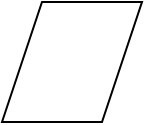 <mxfile version="21.8.1" type="github">
  <diagram name="Page-1" id="c7558073-3199-34d8-9f00-42111426c3f3">
    <mxGraphModel dx="733" dy="385" grid="1" gridSize="10" guides="1" tooltips="1" connect="1" arrows="1" fold="1" page="1" pageScale="1" pageWidth="826" pageHeight="1169" background="none" math="0" shadow="0">
      <root>
        <mxCell id="0" />
        <mxCell id="1" parent="0" />
        <mxCell id="rWTERxiogKcG-oGhLa32-96" value="" style="shape=parallelogram;perimeter=parallelogramPerimeter;whiteSpace=wrap;html=1;fixedSize=1;" vertex="1" parent="1">
          <mxGeometry x="320" y="440" width="70" height="60" as="geometry" />
        </mxCell>
      </root>
    </mxGraphModel>
  </diagram>
</mxfile>
